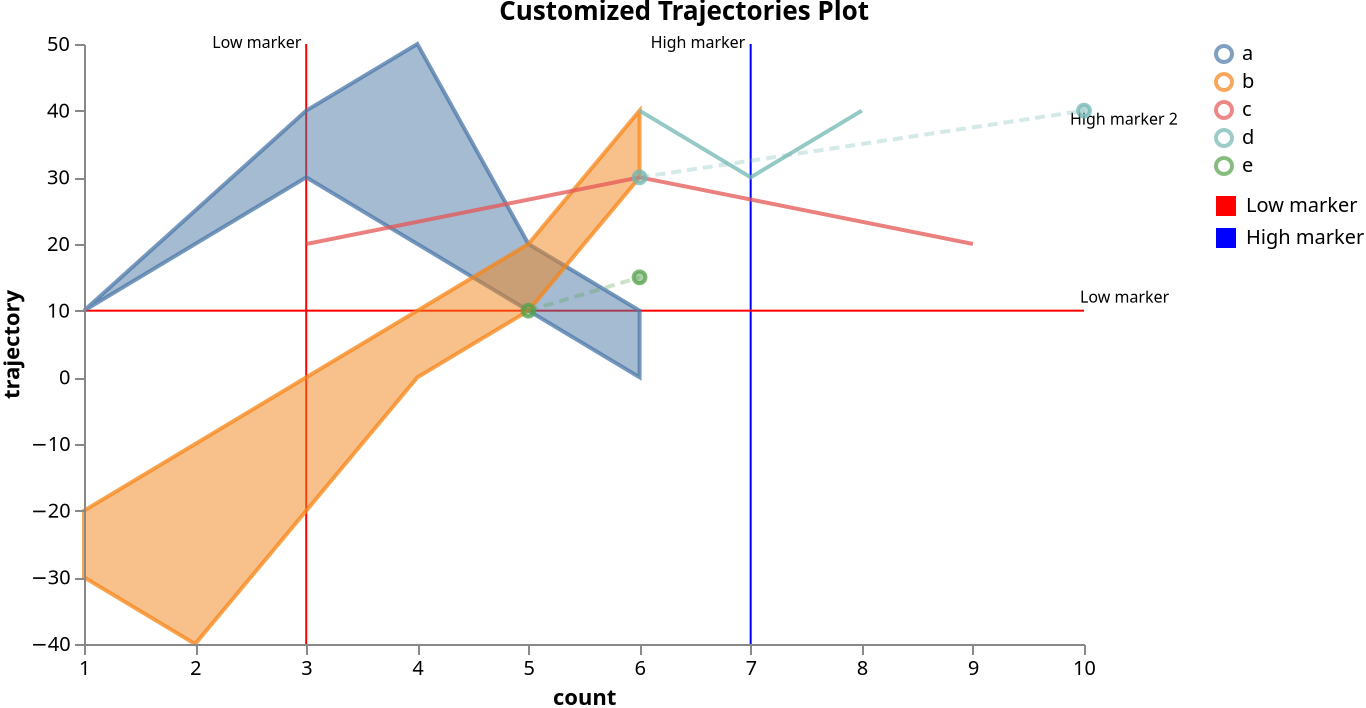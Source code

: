 {
  "$schema": "https://vega.github.io/schema/vega/v5.json",
  "width": 500,
  "height": 300,
  "scales": [
    {
      "name": "xscale",
      "type": "linear",
      "range": "width",
      "zero": false,
      "domain": {
        "fields": [
          {"data": "distributions", "field": "timepoint"},
          {"data": "traces", "field": "timepoint"},
          {"data": "points", "field": "timepoint"}
         ]
      }
    },
    {
      "name": "yscale",
      "type": "linear",
      "range": "height",
      "nice": true,
      "zero": true,
      "domain": {
        "fields": [
          {"data": "distributions", "field": "lower"},
          {"data": "distributions", "field": "upper"},
          {"data": "traces", "field": "value"},
          {"data": "points", "field": "value"}
         ]
      }
    },
    {
      "name": "markerscale",
      "type": "ordinal",
      "domain": {"data": "markers_v", "field": "label"},
      "range": {"data": "markers_v", "field": "new_color"}
    },
    {
      "name": "color",
      "type": "ordinal",
      "range": "category",
      "domain": {
        "fields": [
          {"data": "distributions", "field": "trajectory"},
          {"data": "traces", "field": "trajectory"},
          {"data": "points", "field": "trajectory"}
         ],
         "sort": {"order": "ascending"}
      }
    }
  ],

  "axes": [
    {
      "orient": "bottom",
      "scale": "xscale", 
      "zindex": 100,
      "title": {"signal": "data('axis_labels')[0].xaxis_label"}
    },
    {
      "orient": "left", 
      "scale": "yscale", 
      "zindex": 100,
      "title": {"signal": "data('axis_labels')[0].yaxis_label"}
    }
  ],

  "signals": [
    {
      "name": "clear", "value": true,
      "on": [
        {
          "events": "mouseup[!event.item]",
          "update": "true",
          "force": true
        }
      ]
    },
    {
      "name": "shift", "value": false,
      "on": [
        {
          "events": "@legendSymbol:click, @legendLabel:click",
          "update": "event.shiftKey",
          "force": true
        }
      ]
    },
    {
      "name": "clicked", "value": null,
      "on": [
        {
          "events": "@legendSymbol:click, @legendLabel:click",
          "update": "{value: datum.value}",
          "force": true
        }
      ]
    },
    {
      "name": "clearData", "value": true,
      "on": [
        {
          "events": "mouseup[!event.item]",
          "update": "true",
          "force": true
        }
      ]
    },
    {
      "name": "clickedData", "value": null,
      "on": [
        {
          "events": "@area:click",
          "update": "{value: datum.trajectory}",
          "force": true
        }
      ]
    },
    {
      "name": "logLegendClick",
      "value": null,
      "on": [
        {
          "events": "@legendSymbol:click, @legendLabel:click",
          "update": "{datum: datum}",
          "force": true
        }
      ]
    },
    {
      "description": "Active datapoint",
      "name": "activated_datapoint", "value": null,
      "on": [
        {
          "events": "symbol:mouseover",
          "update": "item()"
        },
        {
          "events": "symbol:mouseout",
          "update": "null"
        }
      ]
    },
    {
      "name": "logAreaClick",
      "value": null,
      "on": [
        {
          "events": "@area:click",
          "update": "{datum: datum}",
          "force": true
        }
      ]
    }
  ],

  "config": {
    "logLevel": "warn"
  },

  "legends": [
    {
      "name": "color_legend",
      "stroke": "color",
      "encode": {
        "symbols": {
          "name": "legendSymbol",
          "interactive": true,
          "update": {
            "fill": {"value": "transparent"},
            "strokeWidth": {"value": 2},
            "opacity": [
              {"test": "!length(data('selected')) || indata('selected', 'value', datum.value) || indata('selectedData', 'value', datum.value)", "value": 0.7},
              {"value": 0.15}
            ],
            "size": {"value": 64}
          }
        },
        "labels": {
          "name": "legendLabel",
          "interactive": true,
          "update": {
            "opacity": [
              {"test": "!length(data('selectedData')) || indata('selectedData', 'value', datum.value)", "value": 1},
              {"value": 0.25}
            ]
          }
        }
      }
    },
    {
      "name": "marker_color_legend",
      "fill": "markerscale",
      "encode": {
        "symbols": {
          "name": "markerLegendSymbol",
          "interactive": true,
          "update": {
            "size": {"value": 100},
            "shape": {"value": "square"},
            "stroke": {"value": "transparent"},
            "opacity": {"value": 1}
          }
        },
        "labels": {
          "name": "markerLegendLabel",
          "interactive": true,
          "update": {
            "text": {"field": "label"},
            "fill": {"value": "black"},
            "opacity": {"value": 1}
          }
        }
      }
    }
  ],

  "marks": [
    {
      "type": "group",
      "zindex": 3,
      "name": "_points",
      "from": {
        "facet": {
          "name": "points_split",
          "data": "points",
          "groupby": "trajectory"
        }
      },
      "marks": [
        {
          "type": "symbol",
          "name": "_points_symbol",
          "from": {"data": "points_split"},
          "zindex": 3,
          "encode": {
            "update": {
              "x": {"scale": "xscale", "field": "timepoint"},
              "y": {"scale": "yscale", "field": "value"},
              "size": {"value": 35},
              "strokeWidth": {"value": 2},
              "fill": {"scale": "color", "field": "trajectory"},
              "stroke": {"scale": "color", "field": "trajectory"},
              "fillOpacity": [
                {"test": "!length(data('selected')) || indata('selected', 'value', datum.trajectory)", "value": 0.5},
                {"value": 0.15}
              ],
              "strokeOpacity": [
                {"test": "!length(data('selected')) || indata('selected', 'value', datum.trajectory)", "value": 0.75},
                {"value": 0.15}
              ],
              "tooltip": {"field": "value"}
            },
            "hover": {
              "fillOpacity": {"value": 0.9}
            }
          }
        },
        {
          "type": "line",
          "name": "_points_line",
          "from": {"data": "points_split"},
          "zindex": 3,
          "encode": {
            "update": {
              "x": {"scale": "xscale", "field": "timepoint"},
              "y": {"scale": "yscale", "field": "value"},
              "strokeWidth": {"value": 2},
              "stroke": {"scale": "color", "field": "trajectory"},
              "interpolate": {"value": "linear"},
              "strokeDash": {"value": [5, 3]},
              "strokeOpacity": [
                {"test": "!length(data('selected')) || indata('selected', 'value', datum.trajectory)", "value": 0.3},
                {"value": 0.1}
              ]
            },
            "hover": {
              "fillOpacity": {"value": 0.9}
            }
          }
        }
      ]
    },
    {
      "type": "group",
      "zindex": 2,
      "name": "_traces",
      "from": {
        "facet": {
          "name": "traces_split",
          "data": "traces",
          "groupby": "trajectory"
        }
      },
      "marks": [
        {
          "type": "line",
          "name": "_traces_lines",
          "from": {"data": "traces_split"},
          "encode": {
            "update": {
              "x": {"scale": "xscale", "field": "timepoint"},
              "y": {"scale": "yscale", "field": "value"},
              "strokeWidth": {"value": 2},
              "stroke": {"scale": "color", "field": "trajectory"},
              "interpolate": {"value": "linear"},
              "strokeOpacity": [
                {"test": "!length(data('selected')) || indata('selected', 'value', datum.trajectory)", "value": 0.75},
                {"value": 0.15}
              ]
            },
            "hover": {
              "fillOpacity": {"value": 0.9}
            }
          }
        }
      ]
    },
    {
      "type": "group",
      "name": "_distributions",
      "zindex": 1,
      "from": {
        "facet": {
          "name": "trajectory_split",
          "data": "distributions",
          "groupby": "trajectory"
        }
      },
      "marks": [
        {
          "type": "area",
          "name": "area",
          "interactive": true,
          "from": {"data": "trajectory_split"},
          "encode": {
            "update": {
              "x": {"scale": "xscale", "field": "timepoint"},
              "y": {"scale": "yscale", "field": "upper"},
              "y2": {"scale": "yscale", "field": "lower"},
              "interpolate": {"value": "linear"},
              "strokeWidth": {"value": 2},
              "fill": {"scale": "color", "field": "trajectory"},
              "stroke": {"scale": "color", "field": "trajectory"},
              "fillOpacity": [
                {"test": "!length(data('selected')) || indata('selected', 'value', datum.trajectory)", "value": 0.5},
                {"value": 0.15}
              ],
              "strokeOpacity": [
                {"test": "!length(data('selected')) || indata('selected', 'value', datum.trajectory)", "value": 0.75},
                {"value": 0.15}
              ]
            },
            "hover": {
              "fillOpacity": {"value": 0.9}
            }
          }
        }
      ]
    },
    {
      "type": "group",
      "name": "_markers_v",
      "marks": [
        {
          "type": "rule",
          "name": "_marker_v text",
          "from": {"data": "markers_v"},
          "encode": {
            "enter": {"stroke": {"scale": "markerscale", "field": "label"}},
            "update": {
              "x": {"scale": "xscale", "field": "axis_value"},
              "y2": {"value": 0},
              "y": {"signal": "height"},
              "opacity": {"value": 1}
            }
          }
        },
        {
          "type": "text",
          "name": "_marker_v flags",
          "from": {"data": "_marker_v text"},
          "encode": {
            "enter": {
              "text": {"field": "datum.label"},
              "y": {"value": 0},
              "fontSize": {"value": 8}
            }
          },
          "transform": [
            {
              "type": "label",
              "lineAnchor": "start",
              "as": ["x", "_y", "opacity", "align", "baseline"],
              "offset": [1],
              "size": {"signal": "[width, height]"}
            }
          ]
        }
      ]
    },
    {
      "type": "group",
      "name": "_markers_h",
      "marks": [
        {
          "type": "rule",
          "name": "_marker_h text",
          "from": {"data": "markers_h"},
          "encode": {
            "enter": {"stroke": {"scale": "markerscale", "field": "label"}},
            "update": {
              "y": {"scale": "yscale", "field": "axis_value"},
              "x2": {"value": 0},
              "x": {"signal": "width"},
              "opacity": {"value": 1}
            }
          }
        },
        {
          "type": "text",
          "name": "_marker_h flags",
          "from": {"data": "_marker_h text"},
          "encode": {
            "enter": {
              "text": {"field": "datum.label"},
              "x": {"signal": "width+20"},
              "fontSize": {"value": 8}
            }
          },
          "transform": [
            {
              "type": "label",
              "lineAnchor": "start",
              "as": ["_x", "y", "opacity", "align", "baseline"],
              "offset": [1],
              "size": {"signal": "[width, height]"}
            }
          ]
        }
      ]
    }
  ],

  "data": [
    {
      "name": "distributions",
      "values": [
        {"timepoint": 1, "upper": 10, "lower": 10, "trajectory": "a"},
        {"timepoint": 2, "upper": 20, "lower": 25, "trajectory": "a"},
        {"timepoint": 4, "upper": 20, "lower": 50, "trajectory": "a"},
        {"timepoint": 6, "upper": 0, "lower": 10, "trajectory": "a"},
        {"timepoint": 1, "upper": -30, "lower": -20, "trajectory": "b"},
        {"timepoint": 5, "upper": 10, "lower": 20, "trajectory": "a"},
        {"timepoint": 2, "upper": -40, "lower": -10, "trajectory": "b"},
        {"timepoint": 3, "upper": -20, "lower": 0, "trajectory": "b"},
        {"timepoint": 3, "upper": 30, "lower": 40, "trajectory": "a"},
        {"timepoint": 5, "upper": 10, "lower": 20, "trajectory": "b"},
        {"timepoint": 4, "upper": 0, "lower": 10, "trajectory": "b"},
        {"timepoint": 6, "upper": 30, "lower": 40, "trajectory": "b"}
      ],
      "transform": [
        {"type": "collect", "sort": {"field": ["trajectory", "timepoint"]}},
        {
          "type": "formula",
          "expr": "warn('DEBUG: timepoint=' + datum.timepoint + ', upper=' + datum.upper + ', lower=' + datum.lower + ', trajectory=' + datum.trajectory, null)",
          "as": "debugInfo"
        }
      ]
    },
    {
      "name": "traces",
      "values": [
        {"timepoint": 6, "value": 30, "trajectory": "c"},
        {"timepoint": 9, "value": 20, "trajectory": "c"},
        {"timepoint": 3, "value": 20, "trajectory": "c"},
        {"timepoint": 7, "value": 30, "trajectory": "d"},
        {"timepoint": 6, "value": 40, "trajectory": "d"},
        {"timepoint": 8, "value": 40, "trajectory": "d"}
      ],
      "transform": [
        {"type": "filter", "expr": "isValid(datum.value)"},
        {"type": "collect", "sort": {"field": ["trajectory", "timepoint"]}},
        {
          "type": "formula",
          "expr": "warn('DEBUG: timepoint=' + datum.timepoint + ', value=' + datum.value + ', trajectory=' + datum.trajectory, null)",
          "as": "debugInfo"
        }
      ]
    },
    {
      "name": "points",
      "values": [
        {"timepoint": 6, "value": 30, "trajectory": "d"},
        {"timepoint": 10, "value": 40, "trajectory": "d"},
        {"timepoint": 5, "value": 10, "trajectory": "e"},
        {"timepoint": 6, "value": 15, "trajectory": "e"}
      ],
      "transform": [
        {
          "type": "formula",
          "expr": "warn('DEBUG: timepoint=' + datum.timepoint + ', value=' + datum.value + ', trajectory=' + datum.trajectory, null)",
          "as": "debugInfo"
        }
      ]
    },
    {
      "name": "markers_v",
      "values": [
        {"axis_value": 3, "label": "Low marker", "new_color": "red"},
        {"axis_value": 7, "label": "High marker", "new_color": "blue"}
      ]
    },
    {
      "name": "markers_h",
      "values": [
        {"axis_value": 10, "label": "Low marker", "new_color": "green"},
        {"axis_value": 37, "label": "High marker 2", "new_color": "orange"}
      ]
    },
    {
      "name": "axis_labels",
      "values": [{"xaxis_label": "count", "yaxis_label": "trajectory"}]
    },
    {
      "name": "selected",
      "on": [
        {
          "trigger": "clear",
          "remove": true
        },
        {
          "trigger": "!shift",
          "remove": true
        },
        {
          "trigger": "!shift && clicked",
          "insert": "clicked"
        },
        {
          "trigger": "shift && clicked",
          "toggle": "clicked"
        }
      ]
    },
    {
      "name": "selectedData",
      "on": [
        {
          "trigger": "clearData",
          "remove": true
        },
        {
          "trigger": "clickedData",
          "toggle": "clickedData"
        }
      ]
    }
  ],
  "title": "Customized Trajectories Plot"
}